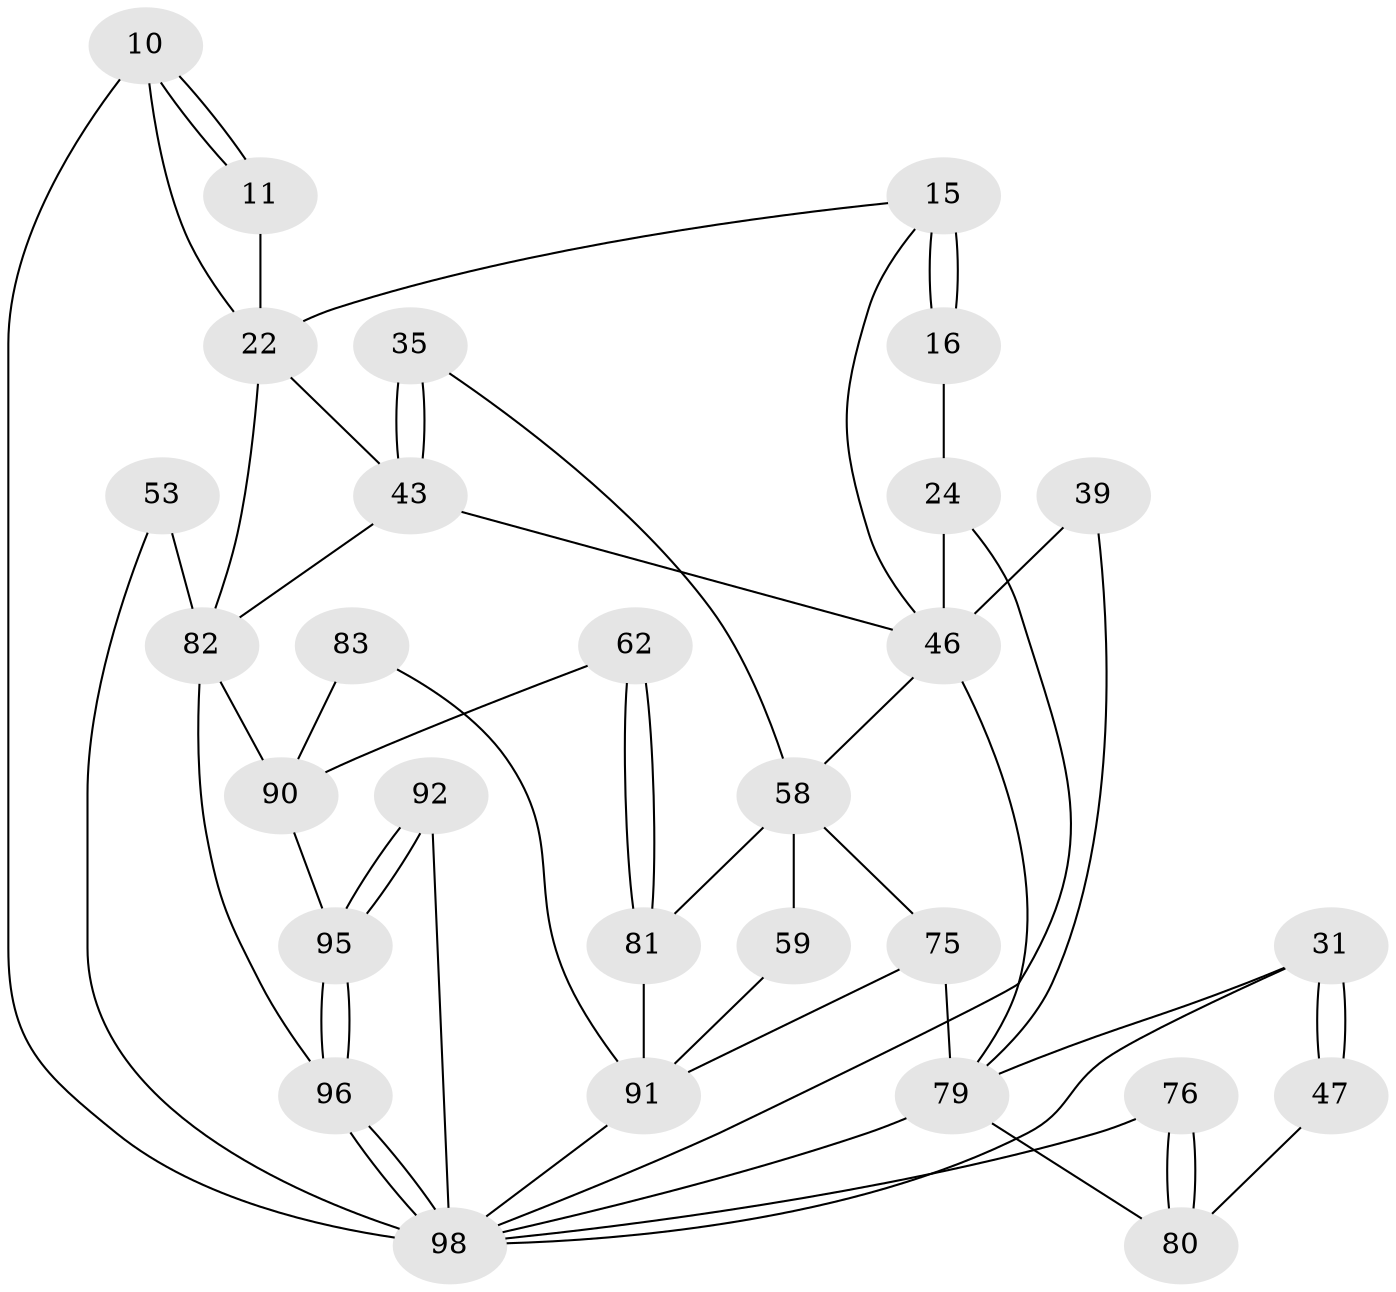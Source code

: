 // original degree distribution, {3: 0.030612244897959183, 6: 0.20408163265306123, 5: 0.5612244897959183, 4: 0.20408163265306123}
// Generated by graph-tools (version 1.1) at 2025/04/03/04/25 22:04:47]
// undirected, 29 vertices, 58 edges
graph export_dot {
graph [start="1"]
  node [color=gray90,style=filled];
  10 [pos="+1+0",super="+7"];
  11 [pos="+0.8984643365938638+0.12617964880457888"];
  15 [pos="+0.5907280082442946+0.20404831497079648",super="+9"];
  16 [pos="+0.49704499489412846+0.07210005239063183",super="+12"];
  22 [pos="+1+0.2621493377960597",super="+18"];
  24 [pos="+0.17708654101011412+0.13426954948818773",super="+23+14"];
  31 [pos="+0+0.443635625990069",super="+28+27"];
  35 [pos="+0.6008290473159458+0.515372412776155"];
  39 [pos="+0.3072620165490921+0.4575354945284316",super="+34"];
  43 [pos="+0.746234089320841+0.5466373834287033",super="+42+19+20"];
  46 [pos="+0.35130624581847986+0.5600440302912566",super="+38+32"];
  47 [pos="+0+0.44989560670925083"];
  53 [pos="+1+0.5590204879126887",super="+52"];
  58 [pos="+0.5474389553237937+0.6005853743669801",super="+36+57+54"];
  59 [pos="+0.49041249591117186+0.6321295016581977"];
  62 [pos="+0.5989507487133079+0.7351532655416504"];
  75 [pos="+0.2312566139372715+0.7910094540333547",super="+66+56"];
  76 [pos="+0+1"];
  79 [pos="+0.1240855048167826+0.8892594092560651",super="+78"];
  80 [pos="+0.10707828259469436+0.8866272593809386",super="+70+71"];
  81 [pos="+0.44883729787011767+0.887539033145312",super="+72+63"];
  82 [pos="+0.896463830133018+0.7738159338386693",super="+49+50+48"];
  83 [pos="+0.5558206715083077+0.8625775280832967"];
  90 [pos="+0.6851797411036191+0.8579340777613759",super="+60+61"];
  91 [pos="+0.4327008921957453+1",super="+84+85+74+73"];
  92 [pos="+0.6734141517261921+0.9210289673428663"];
  95 [pos="+0.8039675703927115+1",super="+88+89"];
  96 [pos="+0.824607456634597+1",super="+94+87"];
  98 [pos="+0.44061992145567963+1",super="+93+97+77"];
  10 -- 11 [weight=2];
  10 -- 11;
  10 -- 22 [weight=2];
  10 -- 98 [weight=2];
  11 -- 22;
  15 -- 16 [weight=2];
  15 -- 16;
  15 -- 22;
  15 -- 46;
  16 -- 24 [weight=3];
  22 -- 82;
  22 -- 43;
  24 -- 46 [weight=2];
  24 -- 98;
  31 -- 47 [weight=2];
  31 -- 47;
  31 -- 79;
  31 -- 98;
  35 -- 43 [weight=2];
  35 -- 43;
  35 -- 58;
  39 -- 46 [weight=3];
  39 -- 79;
  43 -- 82 [weight=2];
  43 -- 46;
  46 -- 58 [weight=2];
  46 -- 79;
  47 -- 80;
  53 -- 82 [weight=3];
  53 -- 98;
  58 -- 59 [weight=2];
  58 -- 81;
  58 -- 75;
  59 -- 91;
  62 -- 81 [weight=2];
  62 -- 81;
  62 -- 90;
  75 -- 91 [weight=2];
  75 -- 79 [weight=3];
  76 -- 80 [weight=2];
  76 -- 80;
  76 -- 98;
  79 -- 80 [weight=2];
  79 -- 98;
  81 -- 91 [weight=3];
  82 -- 96;
  82 -- 90;
  83 -- 90 [weight=2];
  83 -- 91;
  90 -- 95;
  91 -- 98 [weight=2];
  92 -- 95 [weight=2];
  92 -- 95;
  92 -- 98;
  95 -- 96 [weight=2];
  95 -- 96;
  96 -- 98 [weight=2];
  96 -- 98;
}
